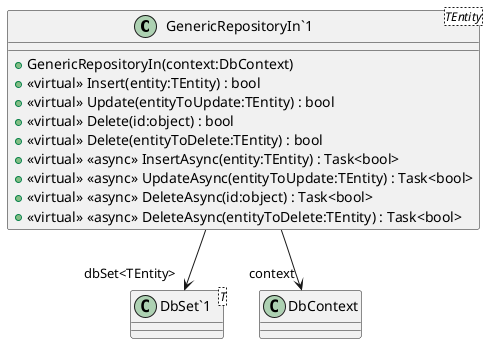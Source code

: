 @startuml
class "GenericRepositoryIn`1"<TEntity> {
    + GenericRepositoryIn(context:DbContext)
    + <<virtual>> Insert(entity:TEntity) : bool
    + <<virtual>> Update(entityToUpdate:TEntity) : bool
    + <<virtual>> Delete(id:object) : bool
    + <<virtual>> Delete(entityToDelete:TEntity) : bool
    + <<virtual>> <<async>> InsertAsync(entity:TEntity) : Task<bool>
    + <<virtual>> <<async>> UpdateAsync(entityToUpdate:TEntity) : Task<bool>
    + <<virtual>> <<async>> DeleteAsync(id:object) : Task<bool>
    + <<virtual>> <<async>> DeleteAsync(entityToDelete:TEntity) : Task<bool>
}
class "DbSet`1"<T> {
}
"GenericRepositoryIn`1" --> "dbSet<TEntity>" "DbSet`1"
"GenericRepositoryIn`1" --> "context" DbContext
@enduml
